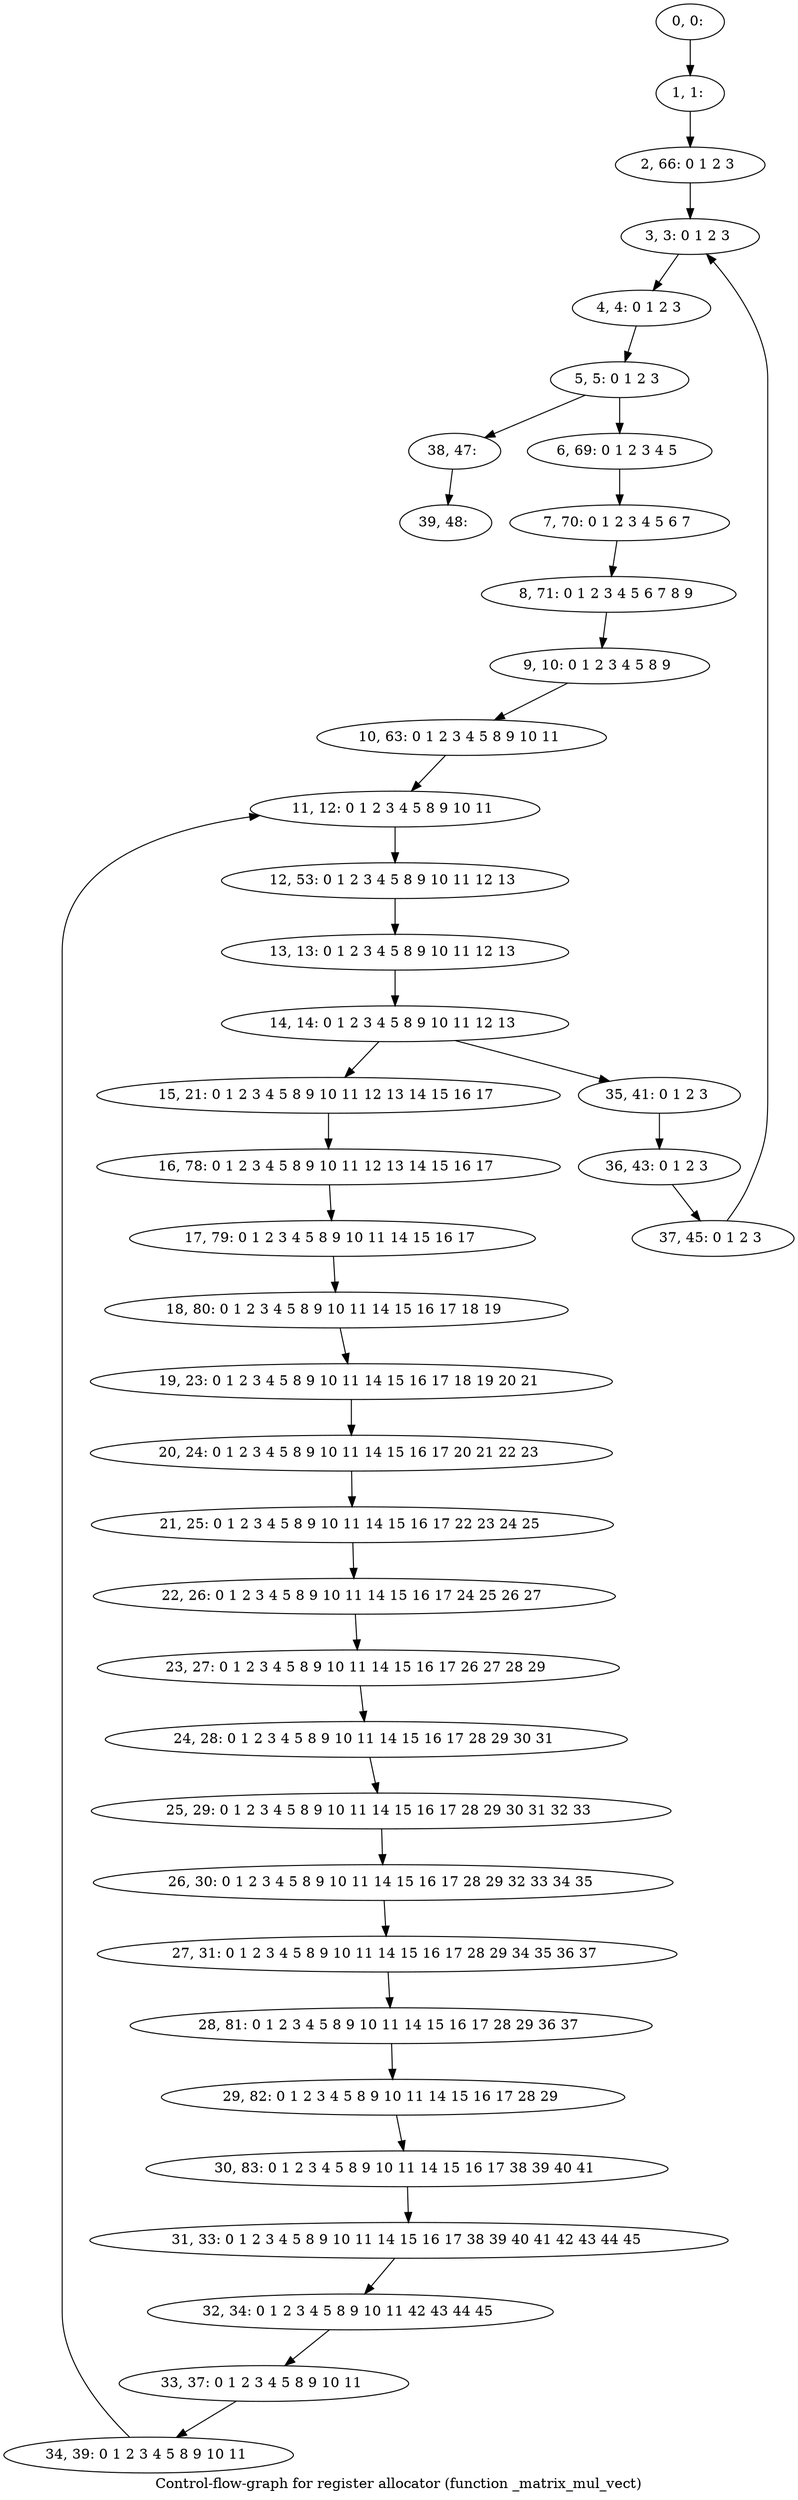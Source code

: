 digraph G {
graph [label="Control-flow-graph for register allocator (function _matrix_mul_vect)"]
0[label="0, 0: "];
1[label="1, 1: "];
2[label="2, 66: 0 1 2 3 "];
3[label="3, 3: 0 1 2 3 "];
4[label="4, 4: 0 1 2 3 "];
5[label="5, 5: 0 1 2 3 "];
6[label="6, 69: 0 1 2 3 4 5 "];
7[label="7, 70: 0 1 2 3 4 5 6 7 "];
8[label="8, 71: 0 1 2 3 4 5 6 7 8 9 "];
9[label="9, 10: 0 1 2 3 4 5 8 9 "];
10[label="10, 63: 0 1 2 3 4 5 8 9 10 11 "];
11[label="11, 12: 0 1 2 3 4 5 8 9 10 11 "];
12[label="12, 53: 0 1 2 3 4 5 8 9 10 11 12 13 "];
13[label="13, 13: 0 1 2 3 4 5 8 9 10 11 12 13 "];
14[label="14, 14: 0 1 2 3 4 5 8 9 10 11 12 13 "];
15[label="15, 21: 0 1 2 3 4 5 8 9 10 11 12 13 14 15 16 17 "];
16[label="16, 78: 0 1 2 3 4 5 8 9 10 11 12 13 14 15 16 17 "];
17[label="17, 79: 0 1 2 3 4 5 8 9 10 11 14 15 16 17 "];
18[label="18, 80: 0 1 2 3 4 5 8 9 10 11 14 15 16 17 18 19 "];
19[label="19, 23: 0 1 2 3 4 5 8 9 10 11 14 15 16 17 18 19 20 21 "];
20[label="20, 24: 0 1 2 3 4 5 8 9 10 11 14 15 16 17 20 21 22 23 "];
21[label="21, 25: 0 1 2 3 4 5 8 9 10 11 14 15 16 17 22 23 24 25 "];
22[label="22, 26: 0 1 2 3 4 5 8 9 10 11 14 15 16 17 24 25 26 27 "];
23[label="23, 27: 0 1 2 3 4 5 8 9 10 11 14 15 16 17 26 27 28 29 "];
24[label="24, 28: 0 1 2 3 4 5 8 9 10 11 14 15 16 17 28 29 30 31 "];
25[label="25, 29: 0 1 2 3 4 5 8 9 10 11 14 15 16 17 28 29 30 31 32 33 "];
26[label="26, 30: 0 1 2 3 4 5 8 9 10 11 14 15 16 17 28 29 32 33 34 35 "];
27[label="27, 31: 0 1 2 3 4 5 8 9 10 11 14 15 16 17 28 29 34 35 36 37 "];
28[label="28, 81: 0 1 2 3 4 5 8 9 10 11 14 15 16 17 28 29 36 37 "];
29[label="29, 82: 0 1 2 3 4 5 8 9 10 11 14 15 16 17 28 29 "];
30[label="30, 83: 0 1 2 3 4 5 8 9 10 11 14 15 16 17 38 39 40 41 "];
31[label="31, 33: 0 1 2 3 4 5 8 9 10 11 14 15 16 17 38 39 40 41 42 43 44 45 "];
32[label="32, 34: 0 1 2 3 4 5 8 9 10 11 42 43 44 45 "];
33[label="33, 37: 0 1 2 3 4 5 8 9 10 11 "];
34[label="34, 39: 0 1 2 3 4 5 8 9 10 11 "];
35[label="35, 41: 0 1 2 3 "];
36[label="36, 43: 0 1 2 3 "];
37[label="37, 45: 0 1 2 3 "];
38[label="38, 47: "];
39[label="39, 48: "];
0->1 ;
1->2 ;
2->3 ;
3->4 ;
4->5 ;
5->6 ;
5->38 ;
6->7 ;
7->8 ;
8->9 ;
9->10 ;
10->11 ;
11->12 ;
12->13 ;
13->14 ;
14->15 ;
14->35 ;
15->16 ;
16->17 ;
17->18 ;
18->19 ;
19->20 ;
20->21 ;
21->22 ;
22->23 ;
23->24 ;
24->25 ;
25->26 ;
26->27 ;
27->28 ;
28->29 ;
29->30 ;
30->31 ;
31->32 ;
32->33 ;
33->34 ;
34->11 ;
35->36 ;
36->37 ;
37->3 ;
38->39 ;
}
